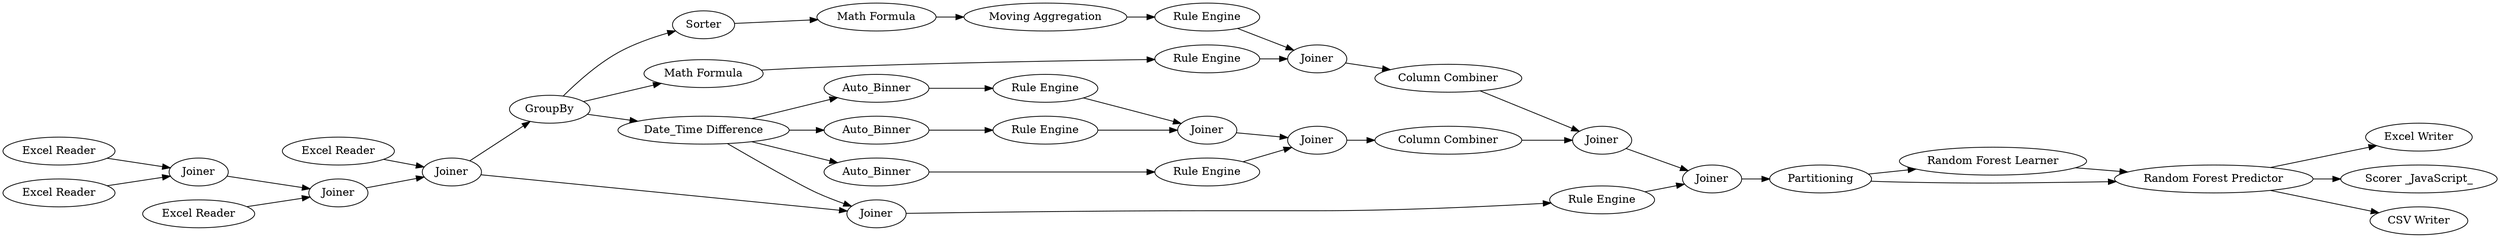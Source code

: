 digraph {
	114 -> 116
	5 -> 8
	7 -> 8
	106 -> 114
	106 -> 107
	108 -> 109
	131 -> 134
	132 -> 134
	2 -> 6
	134 -> 135
	9 -> 137
	138 -> 102
	8 -> 120
	9 -> 138
	128 -> 129
	116 -> 133
	133 -> 132
	110 -> 133
	138 -> 105
	137 -> 138
	122 -> 120
	130 -> 131
	8 -> 106
	124 -> 127
	138 -> 101
	120 -> 121
	106 -> 122
	122 -> 123
	6 -> 7
	109 -> 110
	3 -> 6
	4 -> 7
	126 -> 130
	135 -> 9
	122 -> 124
	125 -> 128
	129 -> 130
	122 -> 125
	121 -> 135
	107 -> 108
	123 -> 126
	127 -> 129
	133 [label=Joiner]
	126 [label="Rule Engine"]
	7 [label=Joiner]
	128 [label="Rule Engine"]
	9 [label=Partitioning]
	138 [label="Random Forest Predictor"]
	8 [label=Joiner]
	108 [label="Math Formula"]
	122 [label="Date_Time Difference"]
	121 [label="Rule Engine"]
	105 [label="Scorer _JavaScript_"]
	3 [label="Excel Reader"]
	137 [label="Random Forest Learner"]
	131 [label="Column Combiner"]
	6 [label=Joiner]
	109 [label="Moving Aggregation"]
	114 [label="Math Formula"]
	110 [label="Rule Engine"]
	129 [label=Joiner]
	123 [label=Auto_Binner]
	125 [label=Auto_Binner]
	127 [label="Rule Engine"]
	4 [label="Excel Reader"]
	101 [label="CSV Writer"]
	124 [label=Auto_Binner]
	106 [label=GroupBy]
	135 [label=Joiner]
	134 [label=Joiner]
	5 [label="Excel Reader"]
	107 [label=Sorter]
	120 [label=Joiner]
	102 [label="Excel Writer"]
	116 [label="Rule Engine"]
	130 [label=Joiner]
	2 [label="Excel Reader"]
	132 [label="Column Combiner"]
	rankdir=LR
}
